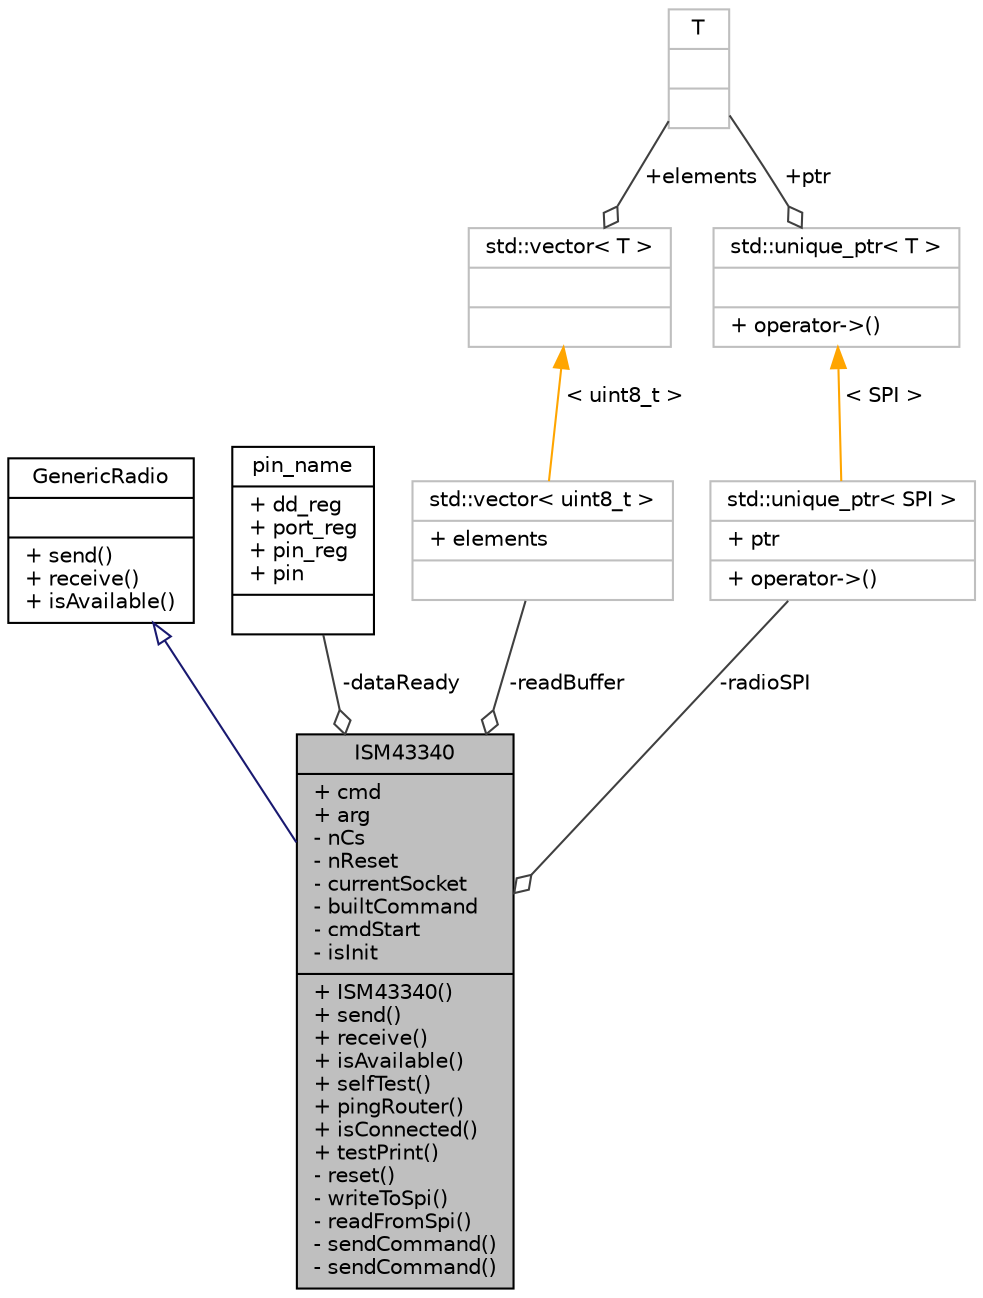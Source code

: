 digraph "ISM43340"
{
  edge [fontname="Helvetica",fontsize="10",labelfontname="Helvetica",labelfontsize="10"];
  node [fontname="Helvetica",fontsize="10",shape=record];
  Node2 [label="{ISM43340\n|+ cmd\l+ arg\l- nCs\l- nReset\l- currentSocket\l- builtCommand\l- cmdStart\l- isInit\l|+ ISM43340()\l+ send()\l+ receive()\l+ isAvailable()\l+ selfTest()\l+ pingRouter()\l+ isConnected()\l+ testPrint()\l- reset()\l- writeToSpi()\l- readFromSpi()\l- sendCommand()\l- sendCommand()\l}",height=0.2,width=0.4,color="black", fillcolor="grey75", style="filled", fontcolor="black"];
  Node3 -> Node2 [dir="back",color="midnightblue",fontsize="10",style="solid",arrowtail="onormal",fontname="Helvetica"];
  Node3 [label="{GenericRadio\n||+ send()\l+ receive()\l+ isAvailable()\l}",height=0.2,width=0.4,color="black", fillcolor="white", style="filled",URL="$class_generic_radio.html"];
  Node4 -> Node2 [color="grey25",fontsize="10",style="solid",label=" -dataReady" ,arrowhead="odiamond",fontname="Helvetica"];
  Node4 [label="{pin_name\n|+ dd_reg\l+ port_reg\l+ pin_reg\l+ pin\l|}",height=0.2,width=0.4,color="black", fillcolor="white", style="filled",URL="$structpin__name.html"];
  Node5 -> Node2 [color="grey25",fontsize="10",style="solid",label=" -readBuffer" ,arrowhead="odiamond",fontname="Helvetica"];
  Node5 [label="{std::vector\< uint8_t \>\n|+ elements\l|}",height=0.2,width=0.4,color="grey75", fillcolor="white", style="filled"];
  Node6 -> Node5 [dir="back",color="orange",fontsize="10",style="solid",label=" \< uint8_t \>" ,fontname="Helvetica"];
  Node6 [label="{std::vector\< T \>\n||}",height=0.2,width=0.4,color="grey75", fillcolor="white", style="filled",tooltip="STL class. "];
  Node7 -> Node6 [color="grey25",fontsize="10",style="solid",label=" +elements" ,arrowhead="odiamond",fontname="Helvetica"];
  Node7 [label="{T\n||}",height=0.2,width=0.4,color="grey75", fillcolor="white", style="filled"];
  Node8 -> Node2 [color="grey25",fontsize="10",style="solid",label=" -radioSPI" ,arrowhead="odiamond",fontname="Helvetica"];
  Node8 [label="{std::unique_ptr\< SPI \>\n|+ ptr\l|+ operator-\>()\l}",height=0.2,width=0.4,color="grey75", fillcolor="white", style="filled"];
  Node9 -> Node8 [dir="back",color="orange",fontsize="10",style="solid",label=" \< SPI \>" ,fontname="Helvetica"];
  Node9 [label="{std::unique_ptr\< T \>\n||+ operator-\>()\l}",height=0.2,width=0.4,color="grey75", fillcolor="white", style="filled",tooltip="STL class. "];
  Node7 -> Node9 [color="grey25",fontsize="10",style="solid",label=" +ptr" ,arrowhead="odiamond",fontname="Helvetica"];
}
